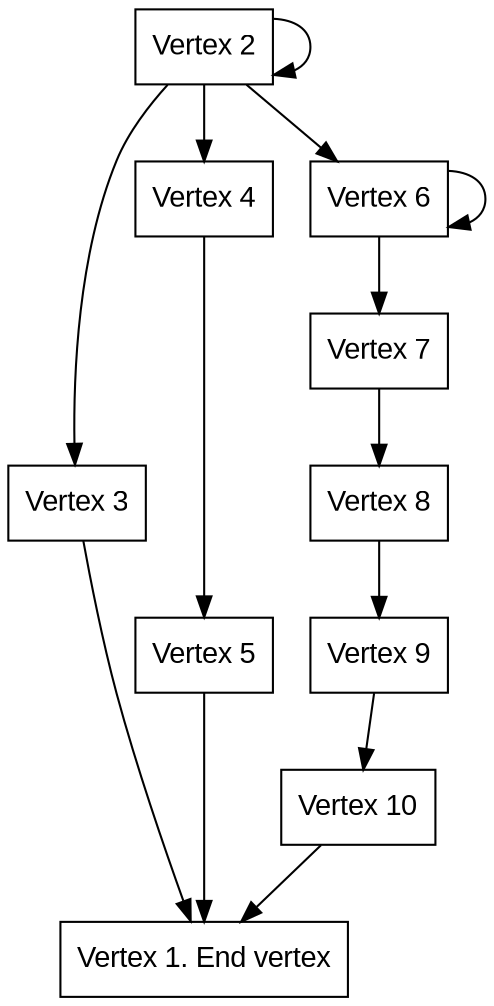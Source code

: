 digraph  D {

node [shape=record fontname=Arial];

2 [label="Vertex 2"]
3 [label="Vertex 3"]
4 [label="Vertex 4"]
6 [label="Vertex 6"]
5 [label="Vertex 5"]
7 [label="Vertex 7"]
8 [label="Vertex 8"]
9 [label="Vertex 9"]
10 [label="Vertex 10"]
1 [label="Vertex 1. End vertex"]


2 -> 2, 3, 4, 6
3 -> 1
4 -> 5
6 -> 6, 7
5 -> 1
7 -> 8
8 -> 9
9 -> 10
10 -> 1


}